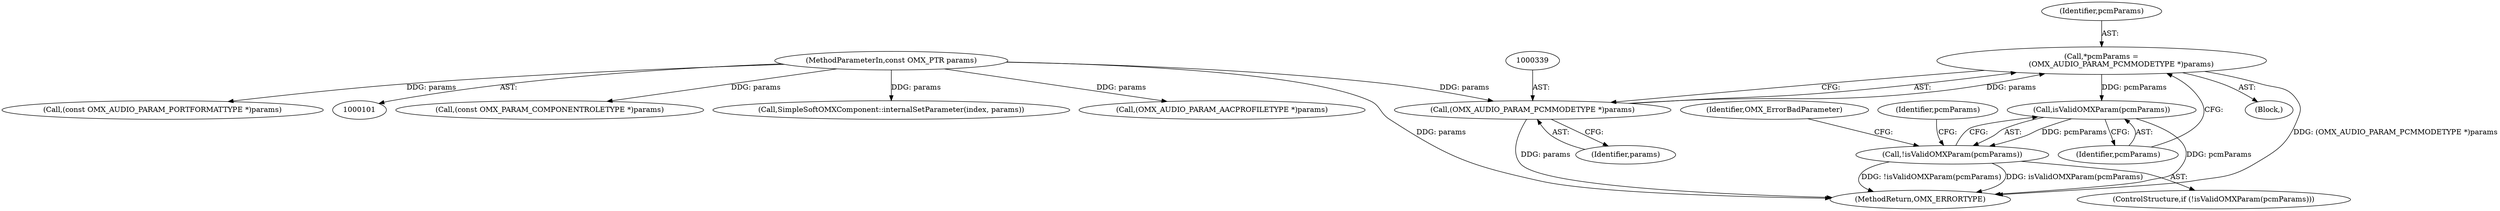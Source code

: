 digraph "0_Android_295c883fe3105b19bcd0f9e07d54c6b589fc5bff_5@pointer" {
"1000336" [label="(Call,*pcmParams =\n                 (OMX_AUDIO_PARAM_PCMMODETYPE *)params)"];
"1000338" [label="(Call,(OMX_AUDIO_PARAM_PCMMODETYPE *)params)"];
"1000103" [label="(MethodParameterIn,const OMX_PTR params)"];
"1000343" [label="(Call,isValidOMXParam(pcmParams))"];
"1000342" [label="(Call,!isValidOMXParam(pcmParams))"];
"1000340" [label="(Identifier,params)"];
"1000351" [label="(Identifier,pcmParams)"];
"1000347" [label="(Identifier,OMX_ErrorBadParameter)"];
"1000113" [label="(Call,(const OMX_PARAM_COMPONENTROLETYPE *)params)"];
"1000337" [label="(Identifier,pcmParams)"];
"1000343" [label="(Call,isValidOMXParam(pcmParams))"];
"1000378" [label="(Call,SimpleSoftOMXComponent::internalSetParameter(index, params))"];
"1000206" [label="(Call,(OMX_AUDIO_PARAM_AACPROFILETYPE *)params)"];
"1000338" [label="(Call,(OMX_AUDIO_PARAM_PCMMODETYPE *)params)"];
"1000344" [label="(Identifier,pcmParams)"];
"1000342" [label="(Call,!isValidOMXParam(pcmParams))"];
"1000341" [label="(ControlStructure,if (!isValidOMXParam(pcmParams)))"];
"1000144" [label="(Call,(const OMX_AUDIO_PARAM_PORTFORMATTYPE *)params)"];
"1000381" [label="(MethodReturn,OMX_ERRORTYPE)"];
"1000103" [label="(MethodParameterIn,const OMX_PTR params)"];
"1000334" [label="(Block,)"];
"1000336" [label="(Call,*pcmParams =\n                 (OMX_AUDIO_PARAM_PCMMODETYPE *)params)"];
"1000336" -> "1000334"  [label="AST: "];
"1000336" -> "1000338"  [label="CFG: "];
"1000337" -> "1000336"  [label="AST: "];
"1000338" -> "1000336"  [label="AST: "];
"1000344" -> "1000336"  [label="CFG: "];
"1000336" -> "1000381"  [label="DDG: (OMX_AUDIO_PARAM_PCMMODETYPE *)params"];
"1000338" -> "1000336"  [label="DDG: params"];
"1000336" -> "1000343"  [label="DDG: pcmParams"];
"1000338" -> "1000340"  [label="CFG: "];
"1000339" -> "1000338"  [label="AST: "];
"1000340" -> "1000338"  [label="AST: "];
"1000338" -> "1000381"  [label="DDG: params"];
"1000103" -> "1000338"  [label="DDG: params"];
"1000103" -> "1000101"  [label="AST: "];
"1000103" -> "1000381"  [label="DDG: params"];
"1000103" -> "1000113"  [label="DDG: params"];
"1000103" -> "1000144"  [label="DDG: params"];
"1000103" -> "1000206"  [label="DDG: params"];
"1000103" -> "1000378"  [label="DDG: params"];
"1000343" -> "1000342"  [label="AST: "];
"1000343" -> "1000344"  [label="CFG: "];
"1000344" -> "1000343"  [label="AST: "];
"1000342" -> "1000343"  [label="CFG: "];
"1000343" -> "1000381"  [label="DDG: pcmParams"];
"1000343" -> "1000342"  [label="DDG: pcmParams"];
"1000342" -> "1000341"  [label="AST: "];
"1000347" -> "1000342"  [label="CFG: "];
"1000351" -> "1000342"  [label="CFG: "];
"1000342" -> "1000381"  [label="DDG: isValidOMXParam(pcmParams)"];
"1000342" -> "1000381"  [label="DDG: !isValidOMXParam(pcmParams)"];
}
